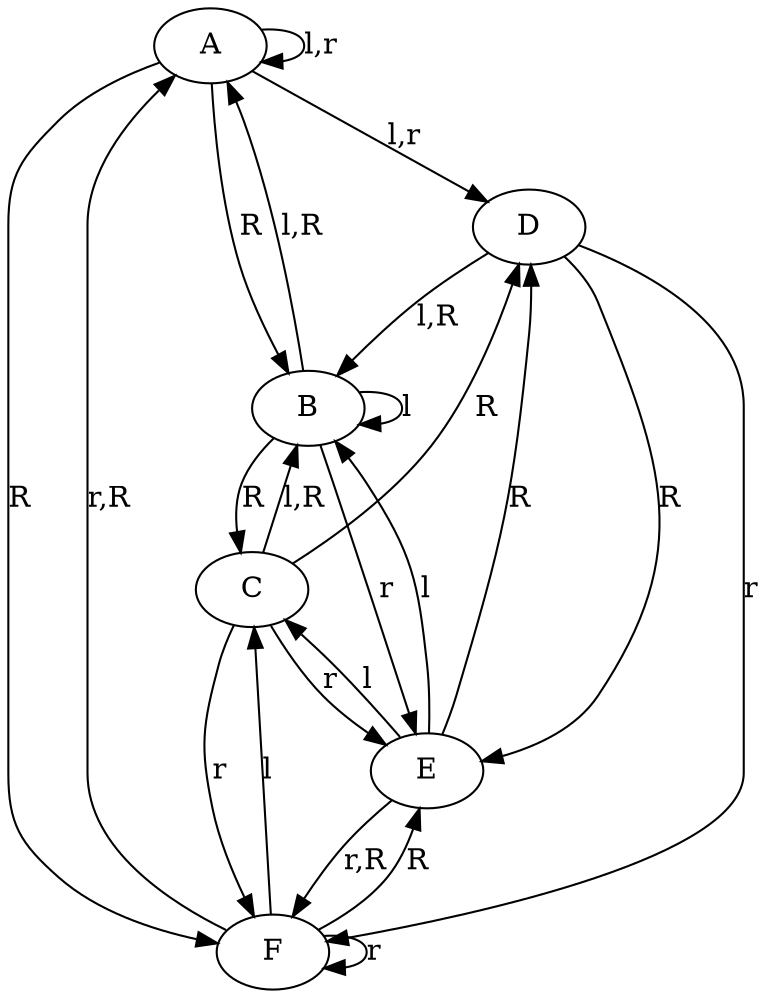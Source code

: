 digraph A{
  A -> A [label="l,r"];
  A -> D [label="l,r"];
  A -> B [label=R];
  A -> F [label=R];
  
  B -> A [label="l,R"];
  B -> B [label="l"];
  B -> E [label=r];
  B -> C [label=R]
  
  C -> B [label="l,R"];
  C -> F [label="r"];
  C -> E [label="r"];
  C -> D [label="R"];
  
  D -> B [label="l,R"];
  D -> F [label=r];
  D -> E [label="R"];
  
  E -> B [label="l"];
  E -> C [label="l"];
  E -> F [label="r,R"];
  E -> D [label="R"];
  
  F -> C [label=l];
  F -> F [label="r"];
  F -> A [label="r,R"];
  F -> E [label=R];
}
